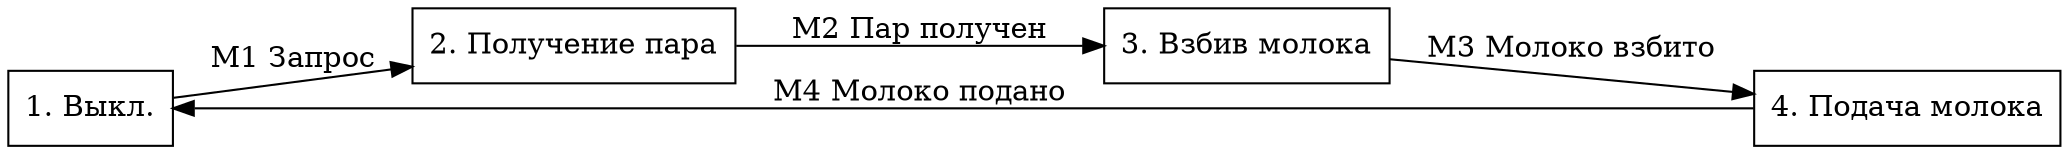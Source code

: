 digraph {
    rankdir = LR

    off [shape=box, label="1. Выкл."]
    cloud [shape=box, label="2. Получение пара"]
    milk [shape=box, label="3. Взбив молока"]
    give [shape=box, label="4. Подача молока"]

    off -> cloud [label="M1 Запрос"]
    cloud -> milk [label="M2 Пар получен"]
    milk -> give [label="M3 Молоко взбито"]
    give -> off [label="M4 Молоко подано"]
}
